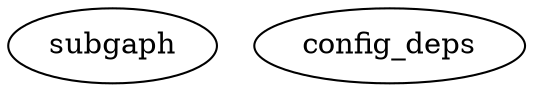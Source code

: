 
digraph bubble {
  subgraph processes {
  }
  subgraph artifacts {
  }
  subgaph config_deps {
  }
  subgraph layout {
  }
}
